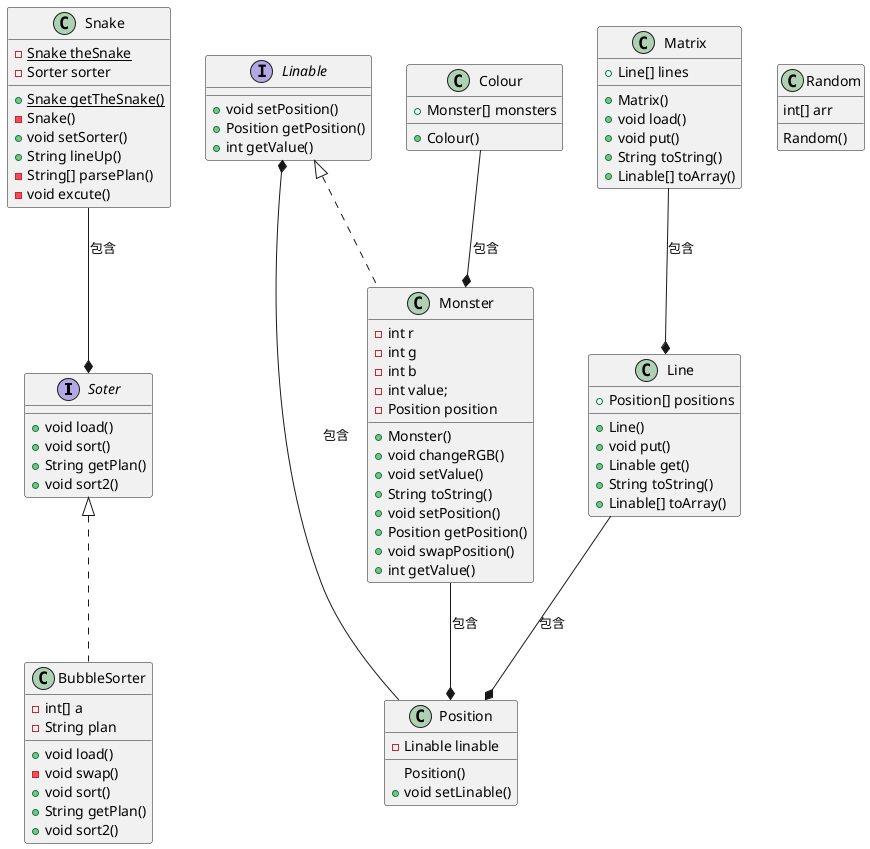 @startuml
interface Soter{
+void load()
+void sort()
+String getPlan()
+void sort2()
}

class BubbleSorter implements Soter{
-int[] a
-String plan
+void load()
-void swap()
+void sort()
+String getPlan()
+void sort2()
}

class Snake{
-{static} Snake theSnake
+{static} Snake getTheSnake()
-Snake()
-Sorter sorter
+void setSorter()
+String lineUp()
-String[] parsePlan()
-void excute()
}

interface Linable {
+void setPosition()
+Position getPosition()
+int getValue()
}

class Line{
+Line()
+Position[] positions
+void put()
+Linable get()
+String toString()
+Linable[] toArray()
}

class Matrix{
+Line[] lines
+ Matrix()
+void load()
+void put()
+String toString()
+Linable[] toArray()
}

class Position{
-Linable linable
Position()
+void setLinable()
}
class Monster implements Linable{
-int r
-int g
-int b
-int value;
-Position position
+Monster()
+void changeRGB()
+void setValue()
+String toString()
+void setPosition()
+Position getPosition()
+void swapPosition()
+int getValue()
}
class Colour{
+Monster[] monsters
+Colour()
}

class Random{
int[] arr
Random()
}
Snake --* Soter:包含
Monster --* Position:包含
Position --* Linable:包含
Line --* Position:包含
Colour --* Monster:包含
Matrix --* Line:包含
@enduml